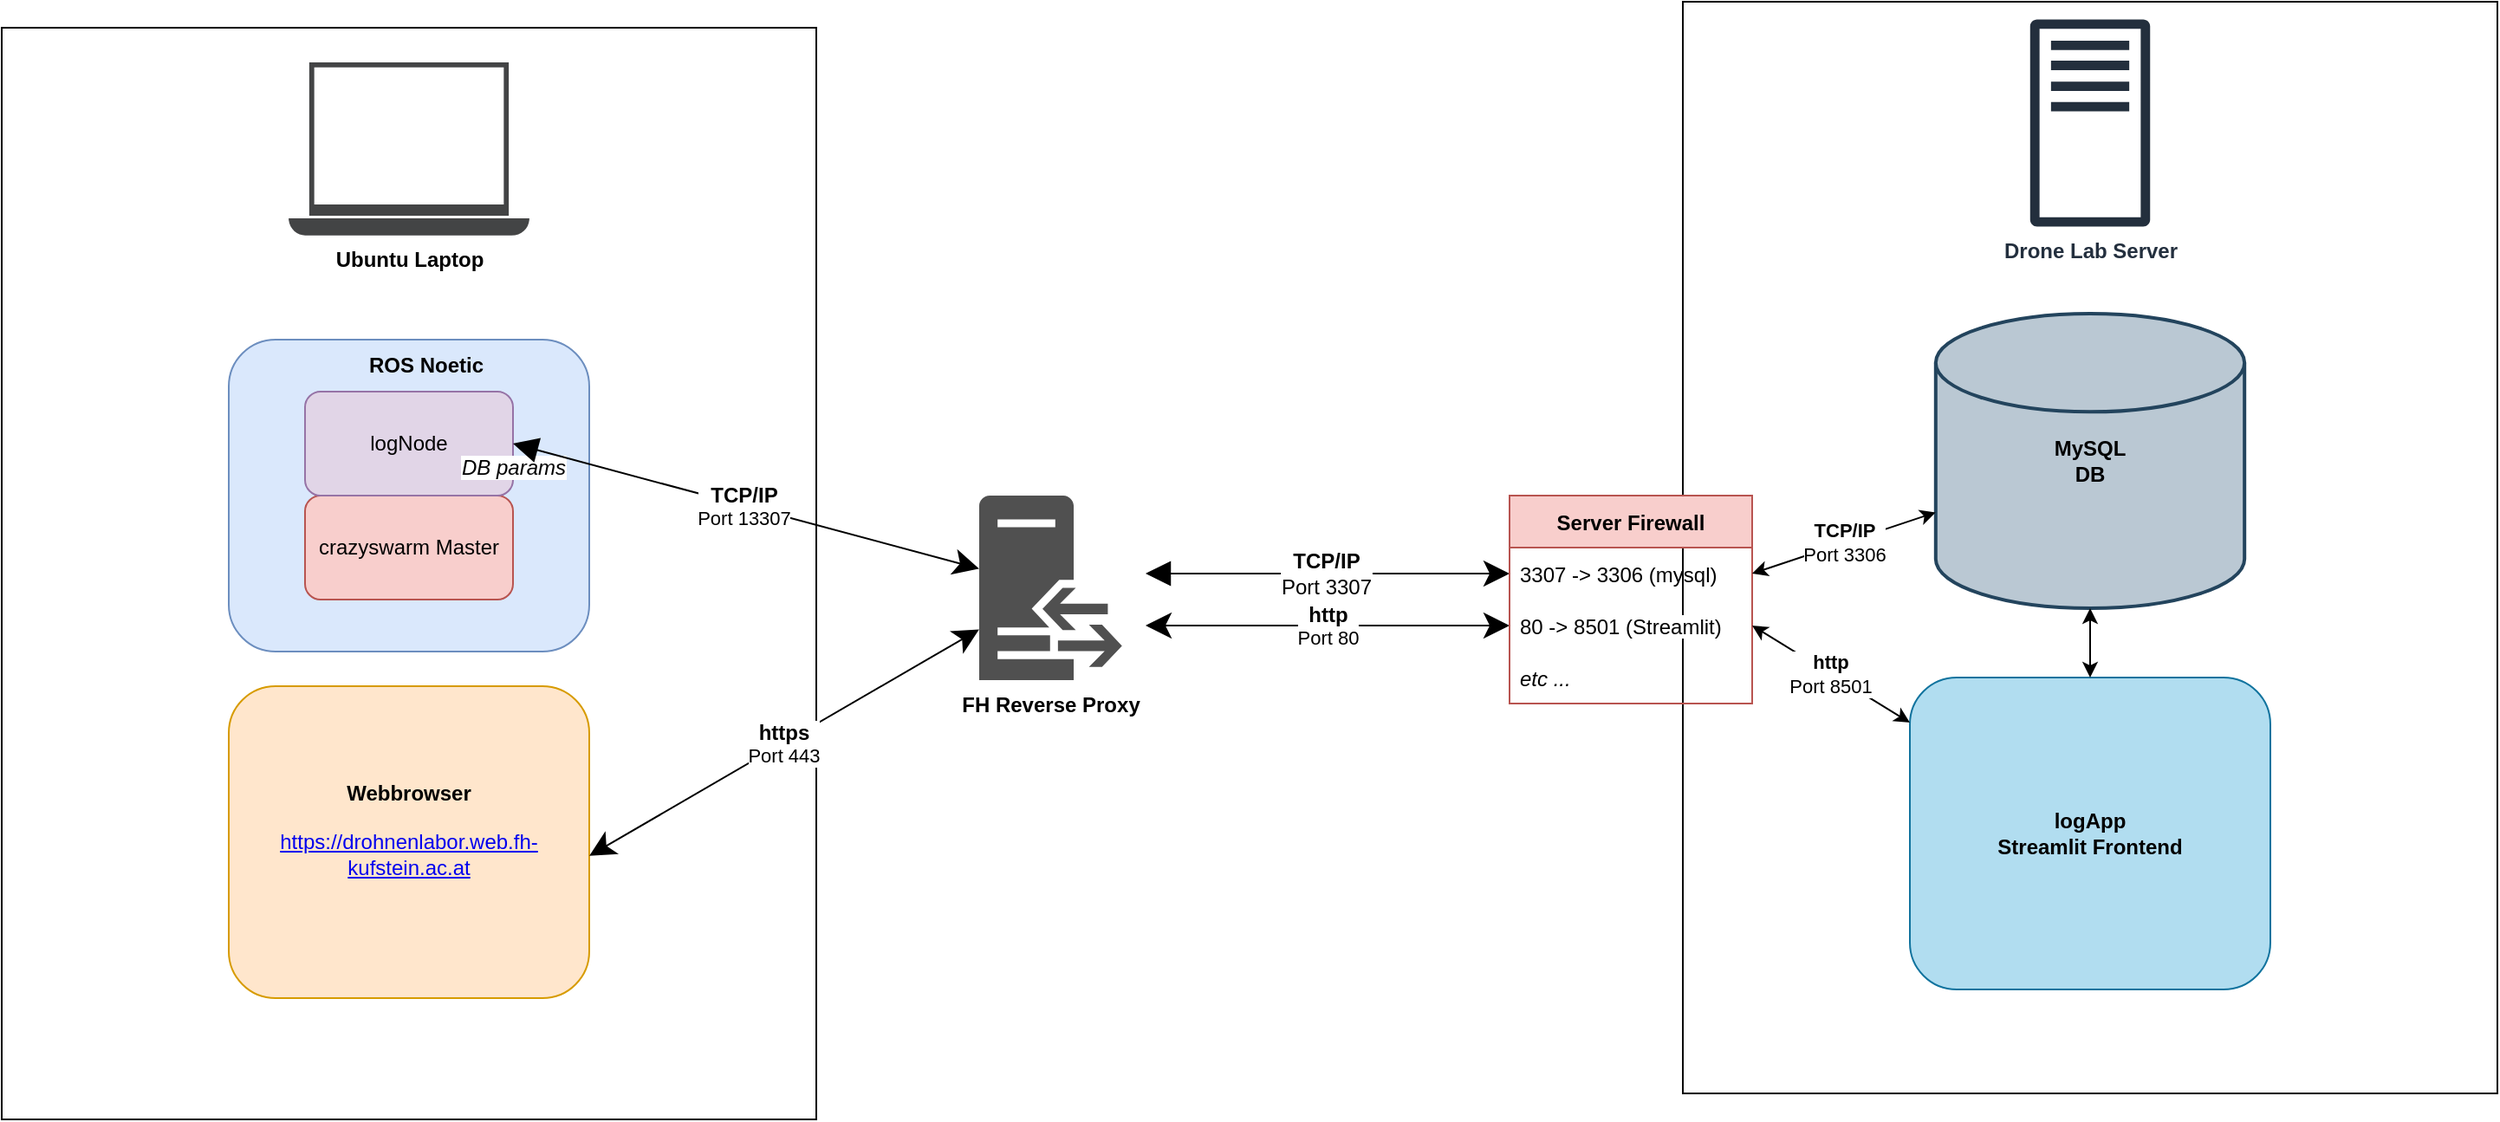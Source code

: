 <mxfile version="16.4.7" type="device"><diagram id="eZDnYp8oobC79uL2QsfO" name="Page-1"><mxGraphModel dx="2200" dy="764" grid="1" gridSize="10" guides="1" tooltips="1" connect="1" arrows="1" fold="1" page="1" pageScale="1" pageWidth="850" pageHeight="1100" math="0" shadow="0"><root><mxCell id="0"/><mxCell id="1" parent="0"/><mxCell id="wxWFG3rGoskBFUDVJ2y0-4" value="" style="rounded=0;whiteSpace=wrap;html=1;" parent="1" vertex="1"><mxGeometry x="-470" y="90" width="470" height="630" as="geometry"/></mxCell><mxCell id="wxWFG3rGoskBFUDVJ2y0-2" value="&lt;b&gt;Ubuntu Laptop&lt;/b&gt;" style="sketch=0;pointerEvents=1;shadow=0;dashed=0;html=1;strokeColor=none;fillColor=#434445;aspect=fixed;labelPosition=center;verticalLabelPosition=bottom;verticalAlign=top;align=center;outlineConnect=0;shape=mxgraph.vvd.laptop;" parent="1" vertex="1"><mxGeometry x="-304.45" y="110" width="138.9" height="100" as="geometry"/></mxCell><mxCell id="wxWFG3rGoskBFUDVJ2y0-3" value="" style="rounded=0;whiteSpace=wrap;html=1;" parent="1" vertex="1"><mxGeometry x="500" y="75" width="470" height="630" as="geometry"/></mxCell><mxCell id="wxWFG3rGoskBFUDVJ2y0-1" value="&lt;b&gt;Drone Lab Server&lt;br&gt;&lt;/b&gt;" style="sketch=0;outlineConnect=0;fontColor=#232F3E;gradientColor=none;fillColor=#232F3D;strokeColor=none;dashed=0;verticalLabelPosition=bottom;verticalAlign=top;align=center;html=1;fontSize=12;fontStyle=0;aspect=fixed;pointerEvents=1;shape=mxgraph.aws4.traditional_server;" parent="1" vertex="1"><mxGeometry x="700.39" y="85" width="69.23" height="120" as="geometry"/></mxCell><mxCell id="wxWFG3rGoskBFUDVJ2y0-9" value="" style="rounded=1;whiteSpace=wrap;html=1;fillColor=#dae8fc;strokeColor=#6c8ebf;" parent="1" vertex="1"><mxGeometry x="-339" y="270" width="208" height="180" as="geometry"/></mxCell><mxCell id="wxWFG3rGoskBFUDVJ2y0-7" value="crazyswarm Master" style="rounded=1;whiteSpace=wrap;html=1;fillColor=#f8cecc;strokeColor=#b85450;" parent="1" vertex="1"><mxGeometry x="-295" y="360" width="120" height="60" as="geometry"/></mxCell><mxCell id="wxWFG3rGoskBFUDVJ2y0-8" value="logNode" style="rounded=1;whiteSpace=wrap;html=1;fillColor=#e1d5e7;strokeColor=#9673a6;" parent="1" vertex="1"><mxGeometry x="-295" y="300" width="120" height="60" as="geometry"/></mxCell><mxCell id="wxWFG3rGoskBFUDVJ2y0-10" value="&lt;b&gt;ROS Noetic&lt;br&gt;&lt;/b&gt;" style="text;html=1;strokeColor=none;fillColor=none;align=center;verticalAlign=middle;whiteSpace=wrap;rounded=0;" parent="1" vertex="1"><mxGeometry x="-267" y="270" width="84" height="30" as="geometry"/></mxCell><mxCell id="wxWFG3rGoskBFUDVJ2y0-11" value="&lt;div&gt;&lt;b&gt;Webbrowser&lt;/b&gt;&lt;/div&gt;&lt;br&gt;&lt;div&gt;&lt;span lang=&quot;en-US&quot;&gt;&lt;a href=&quot;https://eur01.safelinks.protection.outlook.com/?url=https%3A%2F%2Fdrohnenlabor.web.fh-kufstein.ac.at%2F&amp;amp;data=04%7C01%7Cpatrik.golec%40fh-kufstein.ac.at%7Cd208ba0a067640dfefc308d9d80fa499%7Cf2f5ae21e4444206978e0e92718fff09%7C0%7C0%7C637778383954029815%7CUnknown%7CTWFpbGZsb3d8eyJWIjoiMC4wLjAwMDAiLCJQIjoiV2luMzIiLCJBTiI6Ik1haWwiLCJXVCI6Mn0%3D%7C3000&amp;amp;sdata=CHqdhH7GzdIOMssyRXjZAti%2BK2pLdxX8eqKpbCIrHc4%3D&amp;amp;reserved=0&quot; target=&quot;_blank&quot;&gt;&lt;span lang=&quot;de-AT&quot;&gt;https://drohnenlabor.web.fh-kufstein.ac.at&lt;/span&gt;&lt;/a&gt;&lt;/span&gt;&lt;/div&gt;&lt;div&gt;&lt;br&gt;&lt;span lang=&quot;en-US&quot;&gt;&lt;/span&gt;&lt;/div&gt;" style="rounded=1;whiteSpace=wrap;html=1;fillColor=#ffe6cc;strokeColor=#d79b00;" parent="1" vertex="1"><mxGeometry x="-339" y="470" width="208" height="180" as="geometry"/></mxCell><mxCell id="wxWFG3rGoskBFUDVJ2y0-13" value="&lt;b&gt;logApp&lt;br&gt;Streamlit Frontend&lt;br&gt;&lt;/b&gt;" style="rounded=1;whiteSpace=wrap;html=1;fillColor=#b1ddf0;strokeColor=#10739e;" parent="1" vertex="1"><mxGeometry x="631" y="465" width="208" height="180" as="geometry"/></mxCell><mxCell id="wxWFG3rGoskBFUDVJ2y0-15" value="&lt;b&gt;MySQL&lt;br&gt;DB&lt;br&gt;&lt;/b&gt;" style="strokeWidth=2;html=1;shape=mxgraph.flowchart.database;whiteSpace=wrap;fillColor=#bac8d3;strokeColor=#23445d;" parent="1" vertex="1"><mxGeometry x="645.91" y="255" width="178.18" height="170" as="geometry"/></mxCell><mxCell id="wxWFG3rGoskBFUDVJ2y0-18" value="" style="shape=image;html=1;verticalAlign=top;verticalLabelPosition=bottom;labelBackgroundColor=#ffffff;imageAspect=0;aspect=fixed;image=https://cdn1.iconfinder.com/data/icons/social-media-2106/24/social_media_social_media_logo_docker-128.png" parent="1" vertex="1"><mxGeometry x="800" y="255" width="50" height="50" as="geometry"/></mxCell><mxCell id="wxWFG3rGoskBFUDVJ2y0-20" value="&lt;span style=&quot;background-color: transparent&quot;&gt;&lt;i&gt;DB params&lt;br&gt;&lt;/i&gt;&lt;/span&gt;" style="shape=image;html=1;verticalAlign=top;verticalLabelPosition=bottom;labelBackgroundColor=#ffffff;imageAspect=0;aspect=fixed;image=https://cdn2.iconfinder.com/data/icons/font-awesome/1792/file-text-o-128.png" parent="1" vertex="1"><mxGeometry x="-190" y="300" width="30" height="30" as="geometry"/></mxCell><mxCell id="wxWFG3rGoskBFUDVJ2y0-16" value="&lt;font style=&quot;font-size: 12px&quot;&gt;&lt;b&gt;TCP/IP&lt;/b&gt;&lt;/font&gt;&lt;br&gt;Port 13307" style="endArrow=classic;html=1;rounded=0;exitX=1;exitY=0.5;exitDx=0;exitDy=0;endSize=12;startSize=12;startArrow=block;startFill=1;" parent="1" source="wxWFG3rGoskBFUDVJ2y0-8" target="wxWFG3rGoskBFUDVJ2y0-24" edge="1"><mxGeometry x="-0.013" width="50" height="50" relative="1" as="geometry"><mxPoint x="-100" y="360" as="sourcePoint"/><mxPoint x="-50" y="310" as="targetPoint"/><Array as="points"/><mxPoint as="offset"/></mxGeometry></mxCell><mxCell id="wxWFG3rGoskBFUDVJ2y0-19" value="" style="shape=image;html=1;verticalAlign=top;verticalLabelPosition=bottom;labelBackgroundColor=#ffffff;imageAspect=0;aspect=fixed;image=https://cdn1.iconfinder.com/data/icons/social-media-2106/24/social_media_social_media_logo_docker-128.png" parent="1" vertex="1"><mxGeometry x="800" y="445" width="50" height="50" as="geometry"/></mxCell><mxCell id="wxWFG3rGoskBFUDVJ2y0-24" value="&lt;b&gt;FH Reverse Proxy&lt;br&gt;&lt;/b&gt;" style="sketch=0;pointerEvents=1;shadow=0;dashed=0;html=1;strokeColor=none;fillColor=#505050;labelPosition=center;verticalLabelPosition=bottom;verticalAlign=top;outlineConnect=0;align=center;shape=mxgraph.office.servers.reverse_proxy;labelBackgroundColor=none;" parent="1" vertex="1"><mxGeometry x="94" y="360" width="82.39" height="106.5" as="geometry"/></mxCell><mxCell id="wxWFG3rGoskBFUDVJ2y0-26" value="&lt;b&gt;&lt;font style=&quot;font-size: 12px&quot;&gt;https&lt;/font&gt;&lt;/b&gt;&lt;br&gt;Port 443" style="endArrow=classic;html=1;rounded=0;startSize=12;endSize=12;exitX=1;exitY=0.544;exitDx=0;exitDy=0;exitPerimeter=0;startArrow=classic;startFill=1;" parent="1" source="wxWFG3rGoskBFUDVJ2y0-11" target="wxWFG3rGoskBFUDVJ2y0-24" edge="1"><mxGeometry width="50" height="50" relative="1" as="geometry"><mxPoint x="30" y="580" as="sourcePoint"/><mxPoint x="80" y="530" as="targetPoint"/></mxGeometry></mxCell><mxCell id="wxWFG3rGoskBFUDVJ2y0-27" value="&lt;font style=&quot;font-size: 12px&quot;&gt;&lt;b&gt;http&lt;/b&gt;&lt;/font&gt;&lt;br&gt;&lt;div&gt;Port 80&lt;/div&gt;" style="endArrow=classic;html=1;rounded=0;startSize=12;endSize=12;startArrow=classic;startFill=1;" parent="1" source="SLxa_ulcf1UdEzzc9hIg-10" edge="1"><mxGeometry width="50" height="50" relative="1" as="geometry"><mxPoint x="-31" y="587.92" as="sourcePoint"/><mxPoint x="190" y="435" as="targetPoint"/></mxGeometry></mxCell><mxCell id="Js6w9JsEljqZmjfLnk3N-1" value="" style="endArrow=classic;startArrow=classic;html=1;rounded=0;entryX=0.5;entryY=1;entryDx=0;entryDy=0;entryPerimeter=0;exitX=0.5;exitY=0;exitDx=0;exitDy=0;" parent="1" source="wxWFG3rGoskBFUDVJ2y0-13" target="wxWFG3rGoskBFUDVJ2y0-15" edge="1"><mxGeometry width="50" height="50" relative="1" as="geometry"><mxPoint x="490" y="500" as="sourcePoint"/><mxPoint x="540" y="450" as="targetPoint"/></mxGeometry></mxCell><mxCell id="SLxa_ulcf1UdEzzc9hIg-1" value="&lt;div&gt;&lt;font style=&quot;font-size: 12px&quot;&gt;&lt;b&gt;TCP/IP&lt;/b&gt;&lt;br&gt;Port 3307&lt;br&gt;&lt;/font&gt;&lt;/div&gt;" style="endArrow=classic;html=1;rounded=0;endSize=12;startSize=12;startArrow=block;startFill=1;entryX=0;entryY=0.5;entryDx=0;entryDy=0;" edge="1" parent="1" target="SLxa_ulcf1UdEzzc9hIg-9"><mxGeometry x="-0.013" width="50" height="50" relative="1" as="geometry"><mxPoint x="190" y="405" as="sourcePoint"/><mxPoint x="104" y="412.194" as="targetPoint"/><Array as="points"/><mxPoint as="offset"/></mxGeometry></mxCell><mxCell id="SLxa_ulcf1UdEzzc9hIg-8" value="Server Firewall" style="swimlane;fontStyle=1;childLayout=stackLayout;horizontal=1;startSize=30;horizontalStack=0;resizeParent=1;resizeParentMax=0;resizeLast=0;collapsible=1;marginBottom=0;labelBackgroundColor=none;fillColor=#f8cecc;strokeColor=#b85450;" vertex="1" parent="1"><mxGeometry x="400" y="360" width="140" height="120" as="geometry"/></mxCell><mxCell id="SLxa_ulcf1UdEzzc9hIg-9" value="3307 -&gt; 3306 (mysql)" style="text;strokeColor=none;fillColor=none;align=left;verticalAlign=middle;spacingLeft=4;spacingRight=4;overflow=hidden;points=[[0,0.5],[1,0.5]];portConstraint=eastwest;rotatable=0;labelBackgroundColor=none;" vertex="1" parent="SLxa_ulcf1UdEzzc9hIg-8"><mxGeometry y="30" width="140" height="30" as="geometry"/></mxCell><mxCell id="SLxa_ulcf1UdEzzc9hIg-10" value="80 -&gt; 8501 (Streamlit)" style="text;strokeColor=none;fillColor=none;align=left;verticalAlign=middle;spacingLeft=4;spacingRight=4;overflow=hidden;points=[[0,0.5],[1,0.5]];portConstraint=eastwest;rotatable=0;labelBackgroundColor=#FFFFFF;" vertex="1" parent="SLxa_ulcf1UdEzzc9hIg-8"><mxGeometry y="60" width="140" height="30" as="geometry"/></mxCell><mxCell id="SLxa_ulcf1UdEzzc9hIg-12" value="etc ..." style="text;strokeColor=none;fillColor=none;align=left;verticalAlign=middle;spacingLeft=4;spacingRight=4;overflow=hidden;points=[[0,0.5],[1,0.5]];portConstraint=eastwest;rotatable=0;labelBackgroundColor=#FFFFFF;fontStyle=2" vertex="1" parent="SLxa_ulcf1UdEzzc9hIg-8"><mxGeometry y="90" width="140" height="30" as="geometry"/></mxCell><mxCell id="SLxa_ulcf1UdEzzc9hIg-13" value="&lt;b&gt;TCP/IP&lt;/b&gt;&lt;br&gt;Port 3306" style="endArrow=classic;startArrow=classic;html=1;rounded=0;exitX=1;exitY=0.5;exitDx=0;exitDy=0;" edge="1" parent="1" source="SLxa_ulcf1UdEzzc9hIg-9" target="wxWFG3rGoskBFUDVJ2y0-15"><mxGeometry width="50" height="50" relative="1" as="geometry"><mxPoint x="580" y="440" as="sourcePoint"/><mxPoint x="630" y="390" as="targetPoint"/></mxGeometry></mxCell><mxCell id="SLxa_ulcf1UdEzzc9hIg-14" value="&lt;b&gt;http&lt;/b&gt;&lt;br&gt;Port 8501" style="endArrow=classic;startArrow=classic;html=1;rounded=0;entryX=1;entryY=0.5;entryDx=0;entryDy=0;" edge="1" parent="1" source="wxWFG3rGoskBFUDVJ2y0-13" target="SLxa_ulcf1UdEzzc9hIg-10"><mxGeometry width="50" height="50" relative="1" as="geometry"><mxPoint x="560" y="540" as="sourcePoint"/><mxPoint x="610" y="490" as="targetPoint"/></mxGeometry></mxCell></root></mxGraphModel></diagram></mxfile>